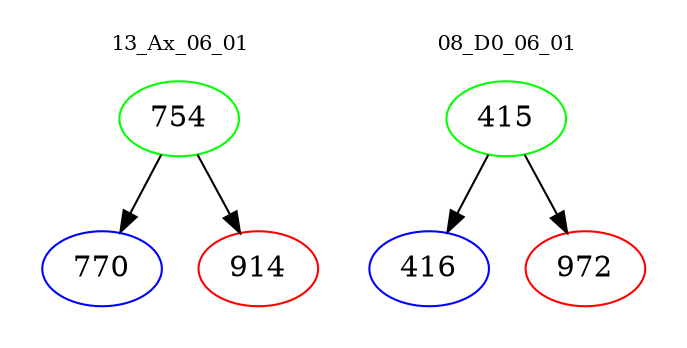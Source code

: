 digraph{
subgraph cluster_0 {
color = white
label = "13_Ax_06_01";
fontsize=10;
T0_754 [label="754", color="green"]
T0_754 -> T0_770 [color="black"]
T0_770 [label="770", color="blue"]
T0_754 -> T0_914 [color="black"]
T0_914 [label="914", color="red"]
}
subgraph cluster_1 {
color = white
label = "08_D0_06_01";
fontsize=10;
T1_415 [label="415", color="green"]
T1_415 -> T1_416 [color="black"]
T1_416 [label="416", color="blue"]
T1_415 -> T1_972 [color="black"]
T1_972 [label="972", color="red"]
}
}
